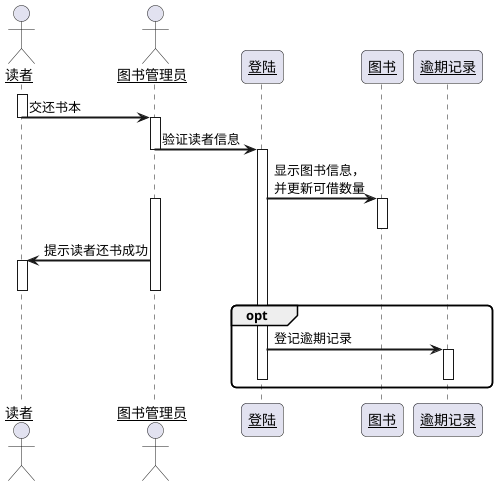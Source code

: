 @startuml
skinparam sequenceArrowThickness 2
skinparam roundcorner 10
skinparam maxmessagesize 60
skinparam sequenceParticipant underline
actor 读者
actor 图书管理员
participant "登陆" as a
participant "图书" as b
participant "逾期记录" as c

activate 读者
读者 -> 图书管理员: 交还书本
deactivate 读者
activate 图书管理员
图书管理员 -> a: 验证读者信息
deactivate 图书管理员
activate a
a -> b:显示图书信息，并更新可借数量
activate b
deactivate b
activate 图书管理员
deactivate b
图书管理员 -> 读者:提示读者还书成功
activate 读者
deactivate 图书管理员
deactivate 读者
opt
a -> c:登记逾期记录
activate c
deactivate a
deactivate c
end

@enduml